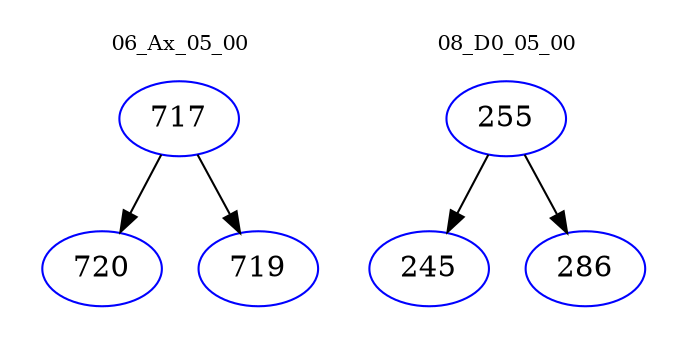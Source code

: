 digraph{
subgraph cluster_0 {
color = white
label = "06_Ax_05_00";
fontsize=10;
T0_717 [label="717", color="blue"]
T0_717 -> T0_720 [color="black"]
T0_720 [label="720", color="blue"]
T0_717 -> T0_719 [color="black"]
T0_719 [label="719", color="blue"]
}
subgraph cluster_1 {
color = white
label = "08_D0_05_00";
fontsize=10;
T1_255 [label="255", color="blue"]
T1_255 -> T1_245 [color="black"]
T1_245 [label="245", color="blue"]
T1_255 -> T1_286 [color="black"]
T1_286 [label="286", color="blue"]
}
}
